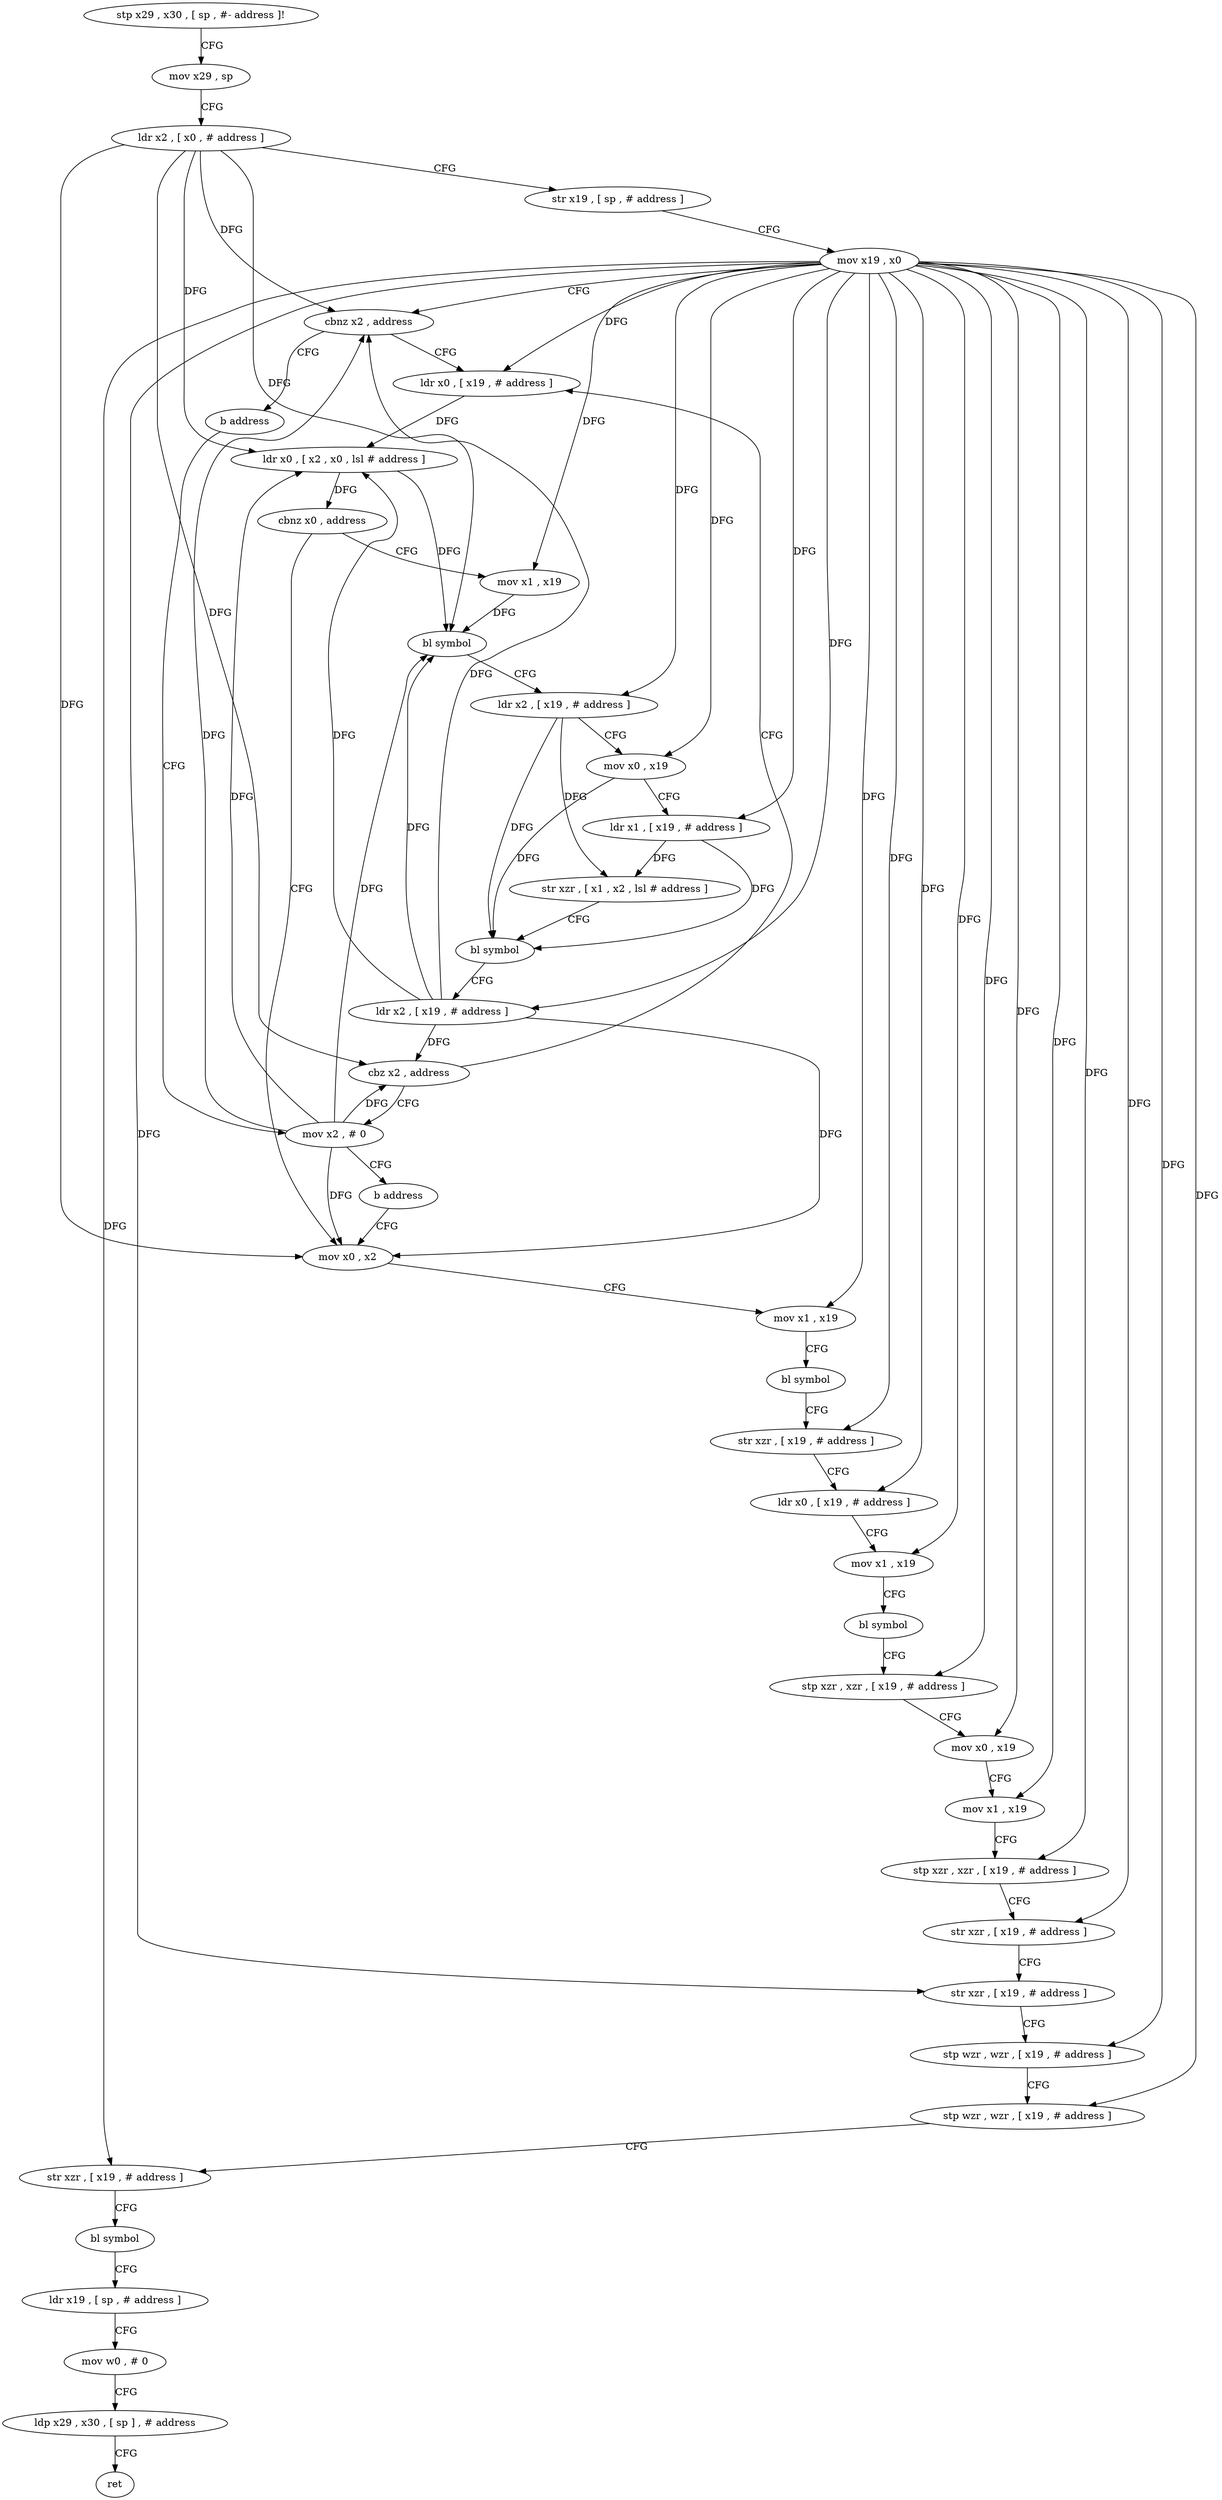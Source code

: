 digraph "func" {
"125864" [label = "stp x29 , x30 , [ sp , #- address ]!" ]
"125868" [label = "mov x29 , sp" ]
"125872" [label = "ldr x2 , [ x0 , # address ]" ]
"125876" [label = "str x19 , [ sp , # address ]" ]
"125880" [label = "mov x19 , x0" ]
"125884" [label = "cbnz x2 , address" ]
"125932" [label = "ldr x0 , [ x19 , # address ]" ]
"125888" [label = "b address" ]
"125936" [label = "ldr x0 , [ x2 , x0 , lsl # address ]" ]
"125940" [label = "cbnz x0 , address" ]
"125896" [label = "mov x1 , x19" ]
"125944" [label = "mov x0 , x2" ]
"126032" [label = "mov x2 , # 0" ]
"125900" [label = "bl symbol" ]
"125904" [label = "ldr x2 , [ x19 , # address ]" ]
"125908" [label = "mov x0 , x19" ]
"125912" [label = "ldr x1 , [ x19 , # address ]" ]
"125916" [label = "str xzr , [ x1 , x2 , lsl # address ]" ]
"125920" [label = "bl symbol" ]
"125924" [label = "ldr x2 , [ x19 , # address ]" ]
"125928" [label = "cbz x2 , address" ]
"125948" [label = "mov x1 , x19" ]
"125952" [label = "bl symbol" ]
"125956" [label = "str xzr , [ x19 , # address ]" ]
"125960" [label = "ldr x0 , [ x19 , # address ]" ]
"125964" [label = "mov x1 , x19" ]
"125968" [label = "bl symbol" ]
"125972" [label = "stp xzr , xzr , [ x19 , # address ]" ]
"125976" [label = "mov x0 , x19" ]
"125980" [label = "mov x1 , x19" ]
"125984" [label = "stp xzr , xzr , [ x19 , # address ]" ]
"125988" [label = "str xzr , [ x19 , # address ]" ]
"125992" [label = "str xzr , [ x19 , # address ]" ]
"125996" [label = "stp wzr , wzr , [ x19 , # address ]" ]
"126000" [label = "stp wzr , wzr , [ x19 , # address ]" ]
"126004" [label = "str xzr , [ x19 , # address ]" ]
"126008" [label = "bl symbol" ]
"126012" [label = "ldr x19 , [ sp , # address ]" ]
"126016" [label = "mov w0 , # 0" ]
"126020" [label = "ldp x29 , x30 , [ sp ] , # address" ]
"126024" [label = "ret" ]
"126036" [label = "b address" ]
"125864" -> "125868" [ label = "CFG" ]
"125868" -> "125872" [ label = "CFG" ]
"125872" -> "125876" [ label = "CFG" ]
"125872" -> "125884" [ label = "DFG" ]
"125872" -> "125936" [ label = "DFG" ]
"125872" -> "125900" [ label = "DFG" ]
"125872" -> "125928" [ label = "DFG" ]
"125872" -> "125944" [ label = "DFG" ]
"125876" -> "125880" [ label = "CFG" ]
"125880" -> "125884" [ label = "CFG" ]
"125880" -> "125932" [ label = "DFG" ]
"125880" -> "125896" [ label = "DFG" ]
"125880" -> "125904" [ label = "DFG" ]
"125880" -> "125908" [ label = "DFG" ]
"125880" -> "125912" [ label = "DFG" ]
"125880" -> "125924" [ label = "DFG" ]
"125880" -> "125948" [ label = "DFG" ]
"125880" -> "125956" [ label = "DFG" ]
"125880" -> "125960" [ label = "DFG" ]
"125880" -> "125964" [ label = "DFG" ]
"125880" -> "125972" [ label = "DFG" ]
"125880" -> "125976" [ label = "DFG" ]
"125880" -> "125980" [ label = "DFG" ]
"125880" -> "125984" [ label = "DFG" ]
"125880" -> "125988" [ label = "DFG" ]
"125880" -> "125992" [ label = "DFG" ]
"125880" -> "125996" [ label = "DFG" ]
"125880" -> "126000" [ label = "DFG" ]
"125880" -> "126004" [ label = "DFG" ]
"125884" -> "125932" [ label = "CFG" ]
"125884" -> "125888" [ label = "CFG" ]
"125932" -> "125936" [ label = "DFG" ]
"125888" -> "126032" [ label = "CFG" ]
"125936" -> "125940" [ label = "DFG" ]
"125936" -> "125900" [ label = "DFG" ]
"125940" -> "125896" [ label = "CFG" ]
"125940" -> "125944" [ label = "CFG" ]
"125896" -> "125900" [ label = "DFG" ]
"125944" -> "125948" [ label = "CFG" ]
"126032" -> "126036" [ label = "CFG" ]
"126032" -> "125884" [ label = "DFG" ]
"126032" -> "125900" [ label = "DFG" ]
"126032" -> "125928" [ label = "DFG" ]
"126032" -> "125944" [ label = "DFG" ]
"126032" -> "125936" [ label = "DFG" ]
"125900" -> "125904" [ label = "CFG" ]
"125904" -> "125908" [ label = "CFG" ]
"125904" -> "125916" [ label = "DFG" ]
"125904" -> "125920" [ label = "DFG" ]
"125908" -> "125912" [ label = "CFG" ]
"125908" -> "125920" [ label = "DFG" ]
"125912" -> "125916" [ label = "DFG" ]
"125912" -> "125920" [ label = "DFG" ]
"125916" -> "125920" [ label = "CFG" ]
"125920" -> "125924" [ label = "CFG" ]
"125924" -> "125928" [ label = "DFG" ]
"125924" -> "125884" [ label = "DFG" ]
"125924" -> "125900" [ label = "DFG" ]
"125924" -> "125936" [ label = "DFG" ]
"125924" -> "125944" [ label = "DFG" ]
"125928" -> "126032" [ label = "CFG" ]
"125928" -> "125932" [ label = "CFG" ]
"125948" -> "125952" [ label = "CFG" ]
"125952" -> "125956" [ label = "CFG" ]
"125956" -> "125960" [ label = "CFG" ]
"125960" -> "125964" [ label = "CFG" ]
"125964" -> "125968" [ label = "CFG" ]
"125968" -> "125972" [ label = "CFG" ]
"125972" -> "125976" [ label = "CFG" ]
"125976" -> "125980" [ label = "CFG" ]
"125980" -> "125984" [ label = "CFG" ]
"125984" -> "125988" [ label = "CFG" ]
"125988" -> "125992" [ label = "CFG" ]
"125992" -> "125996" [ label = "CFG" ]
"125996" -> "126000" [ label = "CFG" ]
"126000" -> "126004" [ label = "CFG" ]
"126004" -> "126008" [ label = "CFG" ]
"126008" -> "126012" [ label = "CFG" ]
"126012" -> "126016" [ label = "CFG" ]
"126016" -> "126020" [ label = "CFG" ]
"126020" -> "126024" [ label = "CFG" ]
"126036" -> "125944" [ label = "CFG" ]
}
